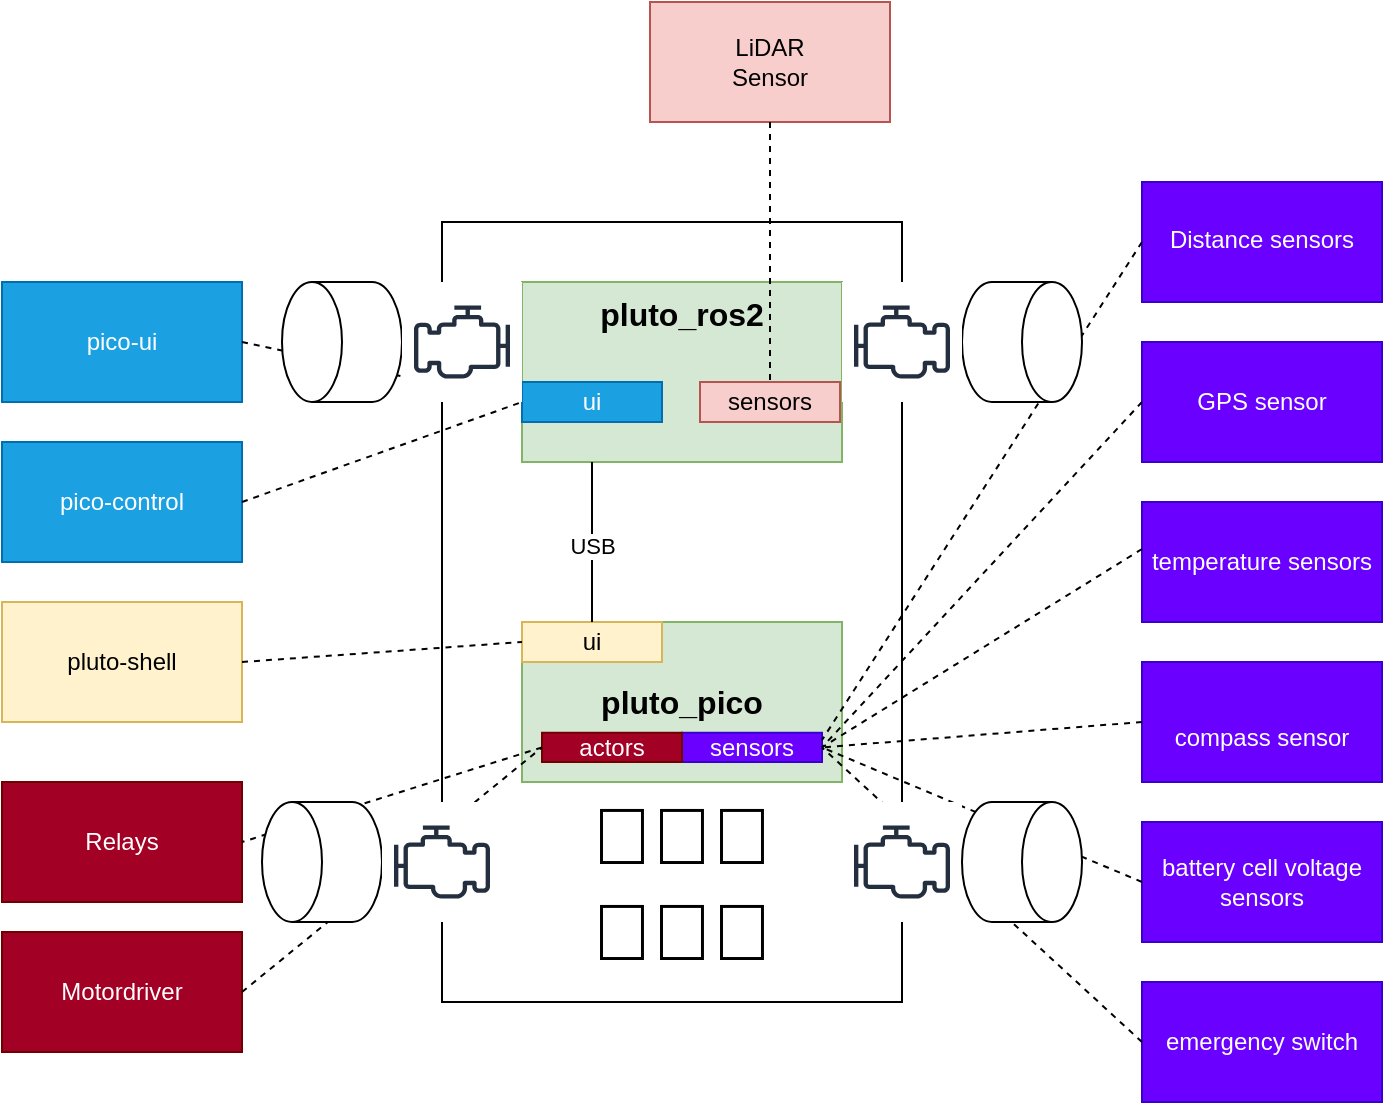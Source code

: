 <mxfile version="22.1.16" type="device" pages="3">
  <diagram id="RZqVPme7_Xb_XDqjze5_" name="Pluto_ros2">
    <mxGraphModel dx="1134" dy="741" grid="1" gridSize="10" guides="1" tooltips="1" connect="1" arrows="1" fold="1" page="1" pageScale="1" pageWidth="827" pageHeight="1169" math="0" shadow="0">
      <root>
        <mxCell id="0" />
        <mxCell id="1" parent="0" />
        <mxCell id="TRmZhjdTjW8bCLBuilyp-30" value="" style="rounded=0;whiteSpace=wrap;html=1;" parent="1" vertex="1">
          <mxGeometry x="250" y="230" width="230" height="390" as="geometry" />
        </mxCell>
        <mxCell id="5rPFq5SHHMhZ_AkS_OnG-9" value="&lt;span style=&quot;text-align: left; font-size: 40px;&quot;&gt;🍺&lt;/span&gt;&lt;span style=&quot;text-align: left; font-size: 40px;&quot;&gt;🍺&lt;/span&gt;&lt;span style=&quot;text-align: left; font-size: 40px;&quot;&gt;🍺&lt;br style=&quot;font-size: 40px;&quot;&gt;&lt;/span&gt;&lt;span style=&quot;text-align: left; font-size: 40px;&quot;&gt;🍺&lt;/span&gt;&lt;span style=&quot;text-align: left; font-size: 40px;&quot;&gt;🍺&lt;/span&gt;&lt;span style=&quot;text-align: left; font-size: 40px;&quot;&gt;🍺&lt;/span&gt;&lt;span style=&quot;text-align: left; font-size: 40px;&quot;&gt;&lt;br style=&quot;font-size: 40px;&quot;&gt;&lt;/span&gt;" style="text;html=1;strokeColor=none;fillColor=none;align=center;verticalAlign=middle;whiteSpace=wrap;rounded=0;fontSize=40;" parent="1" vertex="1">
          <mxGeometry x="290" y="510" width="160" height="100" as="geometry" />
        </mxCell>
        <mxCell id="TRmZhjdTjW8bCLBuilyp-7" value="" style="group;fillColor=#a20025;fontColor=#ffffff;strokeColor=#6F0000;" parent="1" vertex="1" connectable="0">
          <mxGeometry x="290" y="430" width="160" height="80" as="geometry" />
        </mxCell>
        <mxCell id="TRmZhjdTjW8bCLBuilyp-2" value="&lt;b&gt;&lt;font style=&quot;font-size: 16px&quot;&gt;pluto_pico&lt;/font&gt;&lt;/b&gt;" style="rounded=0;whiteSpace=wrap;html=1;fontSize=12;fillColor=#d5e8d4;strokeColor=#82b366;verticalAlign=middle;" parent="TRmZhjdTjW8bCLBuilyp-7" vertex="1">
          <mxGeometry width="160" height="80" as="geometry" />
        </mxCell>
        <mxCell id="TRmZhjdTjW8bCLBuilyp-4" value="sensors" style="rounded=0;whiteSpace=wrap;html=1;fontSize=12;fillColor=#6a00ff;strokeColor=#3700CC;fontColor=#ffffff;" parent="TRmZhjdTjW8bCLBuilyp-7" vertex="1">
          <mxGeometry x="80" y="55.38" width="70" height="14.62" as="geometry" />
        </mxCell>
        <mxCell id="TRmZhjdTjW8bCLBuilyp-5" value="actors" style="rounded=0;whiteSpace=wrap;html=1;fontSize=12;fillColor=#a20025;fontColor=#ffffff;strokeColor=#6F0000;" parent="TRmZhjdTjW8bCLBuilyp-7" vertex="1">
          <mxGeometry x="10" y="55.38" width="70" height="14.62" as="geometry" />
        </mxCell>
        <mxCell id="TRmZhjdTjW8bCLBuilyp-6" value="&lt;font style=&quot;font-size: 12px;&quot;&gt;ui&lt;/font&gt;" style="rounded=0;whiteSpace=wrap;html=1;fontSize=12;fillColor=#fff2cc;strokeColor=#d6b656;" parent="TRmZhjdTjW8bCLBuilyp-7" vertex="1">
          <mxGeometry width="70" height="20" as="geometry" />
        </mxCell>
        <mxCell id="TRmZhjdTjW8bCLBuilyp-8" value="" style="group;fillColor=#d5e8d4;strokeColor=#82b366;fontStyle=1" parent="1" vertex="1" connectable="0">
          <mxGeometry x="290" y="260" width="160" height="90" as="geometry" />
        </mxCell>
        <mxCell id="TRmZhjdTjW8bCLBuilyp-18" value="" style="group;fillColor=#fff2cc;strokeColor=#d6b656;container=0;" parent="TRmZhjdTjW8bCLBuilyp-8" vertex="1" connectable="0">
          <mxGeometry width="160" height="90" as="geometry" />
        </mxCell>
        <mxCell id="TRmZhjdTjW8bCLBuilyp-9" value="&lt;b&gt;&lt;font style=&quot;font-size: 16px&quot;&gt;pluto_ros2&lt;/font&gt;&lt;/b&gt;" style="rounded=0;whiteSpace=wrap;html=1;fontSize=12;fillColor=#d5e8d4;strokeColor=#82b366;verticalAlign=top;" parent="TRmZhjdTjW8bCLBuilyp-8" vertex="1">
          <mxGeometry width="160" height="90" as="geometry" />
        </mxCell>
        <mxCell id="TRmZhjdTjW8bCLBuilyp-33" value="sensors" style="rounded=0;whiteSpace=wrap;html=1;fontSize=12;fillColor=#f8cecc;strokeColor=#b85450;" parent="TRmZhjdTjW8bCLBuilyp-8" vertex="1">
          <mxGeometry x="89" y="50" width="70" height="20" as="geometry" />
        </mxCell>
        <mxCell id="REasipkUgH7cC87MKfFd-16" value="ui" style="rounded=0;whiteSpace=wrap;html=1;fontSize=12;fillColor=#1ba1e2;strokeColor=#006EAF;fontColor=#ffffff;" vertex="1" parent="TRmZhjdTjW8bCLBuilyp-8">
          <mxGeometry y="50" width="70" height="20" as="geometry" />
        </mxCell>
        <mxCell id="TRmZhjdTjW8bCLBuilyp-19" value="LiDAR&lt;br&gt;Sensor" style="rounded=0;whiteSpace=wrap;html=1;fillColor=#f8cecc;strokeColor=#b85450;" parent="1" vertex="1">
          <mxGeometry x="354" y="120" width="120" height="60" as="geometry" />
        </mxCell>
        <mxCell id="TRmZhjdTjW8bCLBuilyp-20" value="&lt;br&gt;Distance sensors&lt;br&gt;&lt;h1 class=&quot;product-meta__title heading h1&quot;&gt;&lt;/h1&gt;" style="rounded=0;whiteSpace=wrap;html=1;fillColor=#6a00ff;strokeColor=#3700CC;fontColor=#ffffff;" parent="1" vertex="1">
          <mxGeometry x="600" y="210" width="120" height="60" as="geometry" />
        </mxCell>
        <mxCell id="TRmZhjdTjW8bCLBuilyp-21" value="GPS sensor" style="rounded=0;whiteSpace=wrap;html=1;fillColor=#6a00ff;strokeColor=#3700CC;fontColor=#ffffff;" parent="1" vertex="1">
          <mxGeometry x="600" y="290" width="120" height="60" as="geometry" />
        </mxCell>
        <mxCell id="TRmZhjdTjW8bCLBuilyp-28" value="Motordriver" style="rounded=0;whiteSpace=wrap;html=1;fillColor=#a20025;fontColor=#ffffff;strokeColor=#6F0000;" parent="1" vertex="1">
          <mxGeometry x="30" y="585" width="120" height="60" as="geometry" />
        </mxCell>
        <mxCell id="TRmZhjdTjW8bCLBuilyp-29" value="Relays" style="rounded=0;whiteSpace=wrap;html=1;fillColor=#a20025;fontColor=#ffffff;strokeColor=#6F0000;" parent="1" vertex="1">
          <mxGeometry x="30" y="510" width="120" height="60" as="geometry" />
        </mxCell>
        <mxCell id="TRmZhjdTjW8bCLBuilyp-34" value="" style="endArrow=none;html=1;rounded=0;entryX=0.5;entryY=1;entryDx=0;entryDy=0;exitX=0.5;exitY=0;exitDx=0;exitDy=0;" parent="1" source="TRmZhjdTjW8bCLBuilyp-6" edge="1">
          <mxGeometry width="50" height="50" relative="1" as="geometry">
            <mxPoint x="300" y="420" as="sourcePoint" />
            <mxPoint x="325" y="350" as="targetPoint" />
          </mxGeometry>
        </mxCell>
        <mxCell id="TRmZhjdTjW8bCLBuilyp-35" value="USB" style="edgeLabel;html=1;align=center;verticalAlign=middle;resizable=0;points=[];" parent="TRmZhjdTjW8bCLBuilyp-34" vertex="1" connectable="0">
          <mxGeometry x="-0.036" relative="1" as="geometry">
            <mxPoint as="offset" />
          </mxGeometry>
        </mxCell>
        <mxCell id="psMdx37U4cE-kUtsZewt-1" value="temperature sensors" style="rounded=0;whiteSpace=wrap;html=1;fillColor=#6a00ff;strokeColor=#3700CC;fontColor=#ffffff;" parent="1" vertex="1">
          <mxGeometry x="600" y="370" width="120" height="60" as="geometry" />
        </mxCell>
        <mxCell id="psMdx37U4cE-kUtsZewt-2" value="&lt;div class=&quot;line-block&quot;&gt;&lt;br&gt;&lt;div class=&quot;line&quot;&gt;compass sensor&lt;/div&gt;&lt;/div&gt;" style="rounded=0;whiteSpace=wrap;html=1;fillColor=#6a00ff;strokeColor=#3700CC;fontColor=#ffffff;" parent="1" vertex="1">
          <mxGeometry x="600" y="450" width="120" height="60" as="geometry" />
        </mxCell>
        <mxCell id="5dTpB9-kuWcR2jrkaszP-1" value="&lt;div class=&quot;line-block&quot;&gt;battery cell voltage sensors&lt;/div&gt;" style="rounded=0;whiteSpace=wrap;html=1;fillColor=#6a00ff;strokeColor=#3700CC;fontColor=#ffffff;" parent="1" vertex="1">
          <mxGeometry x="600" y="530" width="120" height="60" as="geometry" />
        </mxCell>
        <mxCell id="69OSMmXlwMpQ_DMsJGBH-1" value="&lt;div class=&quot;line-block&quot;&gt;emergency switch&lt;/div&gt;" style="rounded=0;whiteSpace=wrap;html=1;fillColor=#6a00ff;strokeColor=#3700CC;fontColor=#ffffff;" parent="1" vertex="1">
          <mxGeometry x="600" y="610" width="120" height="60" as="geometry" />
        </mxCell>
        <mxCell id="REasipkUgH7cC87MKfFd-1" value="" style="endArrow=none;html=1;rounded=0;exitX=0;exitY=0.5;exitDx=0;exitDy=0;entryX=1;entryY=0.5;entryDx=0;entryDy=0;dashed=1;" edge="1" parent="1" source="TRmZhjdTjW8bCLBuilyp-5" target="TRmZhjdTjW8bCLBuilyp-29">
          <mxGeometry width="50" height="50" relative="1" as="geometry">
            <mxPoint x="380" y="500" as="sourcePoint" />
            <mxPoint x="430" y="450" as="targetPoint" />
          </mxGeometry>
        </mxCell>
        <mxCell id="REasipkUgH7cC87MKfFd-2" value="" style="endArrow=none;html=1;rounded=0;exitX=1;exitY=0.5;exitDx=0;exitDy=0;entryX=0;entryY=0.5;entryDx=0;entryDy=0;dashed=1;" edge="1" parent="1" source="TRmZhjdTjW8bCLBuilyp-28" target="TRmZhjdTjW8bCLBuilyp-5">
          <mxGeometry width="50" height="50" relative="1" as="geometry">
            <mxPoint x="380" y="500" as="sourcePoint" />
            <mxPoint x="430" y="450" as="targetPoint" />
          </mxGeometry>
        </mxCell>
        <mxCell id="REasipkUgH7cC87MKfFd-3" value="" style="endArrow=none;html=1;rounded=0;entryX=1;entryY=0.5;entryDx=0;entryDy=0;exitX=0;exitY=0.5;exitDx=0;exitDy=0;dashed=1;" edge="1" parent="1" source="69OSMmXlwMpQ_DMsJGBH-1" target="TRmZhjdTjW8bCLBuilyp-4">
          <mxGeometry width="50" height="50" relative="1" as="geometry">
            <mxPoint x="380" y="500" as="sourcePoint" />
            <mxPoint x="430" y="450" as="targetPoint" />
          </mxGeometry>
        </mxCell>
        <mxCell id="REasipkUgH7cC87MKfFd-4" value="" style="endArrow=none;html=1;rounded=0;entryX=1;entryY=0.5;entryDx=0;entryDy=0;exitX=0;exitY=0.5;exitDx=0;exitDy=0;dashed=1;" edge="1" parent="1" source="5dTpB9-kuWcR2jrkaszP-1" target="TRmZhjdTjW8bCLBuilyp-4">
          <mxGeometry width="50" height="50" relative="1" as="geometry">
            <mxPoint x="610" y="650" as="sourcePoint" />
            <mxPoint x="450" y="503" as="targetPoint" />
          </mxGeometry>
        </mxCell>
        <mxCell id="REasipkUgH7cC87MKfFd-5" value="" style="endArrow=none;html=1;rounded=0;entryX=1;entryY=0.5;entryDx=0;entryDy=0;exitX=0;exitY=0.5;exitDx=0;exitDy=0;dashed=1;" edge="1" parent="1" source="psMdx37U4cE-kUtsZewt-2" target="TRmZhjdTjW8bCLBuilyp-4">
          <mxGeometry width="50" height="50" relative="1" as="geometry">
            <mxPoint x="610" y="570" as="sourcePoint" />
            <mxPoint x="450" y="503" as="targetPoint" />
          </mxGeometry>
        </mxCell>
        <mxCell id="REasipkUgH7cC87MKfFd-6" value="" style="endArrow=none;html=1;rounded=0;entryX=1;entryY=0.5;entryDx=0;entryDy=0;exitX=0;exitY=0.5;exitDx=0;exitDy=0;dashed=1;" edge="1" parent="1" target="TRmZhjdTjW8bCLBuilyp-4">
          <mxGeometry width="50" height="50" relative="1" as="geometry">
            <mxPoint x="600" y="393.5" as="sourcePoint" />
            <mxPoint x="440" y="406.5" as="targetPoint" />
          </mxGeometry>
        </mxCell>
        <mxCell id="REasipkUgH7cC87MKfFd-7" value="" style="endArrow=none;html=1;rounded=0;entryX=1;entryY=0.5;entryDx=0;entryDy=0;exitX=0;exitY=0.5;exitDx=0;exitDy=0;dashed=1;" edge="1" parent="1" source="TRmZhjdTjW8bCLBuilyp-21" target="TRmZhjdTjW8bCLBuilyp-4">
          <mxGeometry width="50" height="50" relative="1" as="geometry">
            <mxPoint x="590" y="350" as="sourcePoint" />
            <mxPoint x="430" y="363" as="targetPoint" />
          </mxGeometry>
        </mxCell>
        <mxCell id="REasipkUgH7cC87MKfFd-8" value="" style="endArrow=none;html=1;rounded=0;entryX=1;entryY=0.25;entryDx=0;entryDy=0;exitX=0;exitY=0.5;exitDx=0;exitDy=0;dashed=1;" edge="1" parent="1" source="TRmZhjdTjW8bCLBuilyp-20" target="TRmZhjdTjW8bCLBuilyp-4">
          <mxGeometry width="50" height="50" relative="1" as="geometry">
            <mxPoint x="590" y="240" as="sourcePoint" />
            <mxPoint x="430" y="253" as="targetPoint" />
          </mxGeometry>
        </mxCell>
        <mxCell id="REasipkUgH7cC87MKfFd-10" value="pico-control" style="rounded=0;whiteSpace=wrap;html=1;fillColor=#1ba1e2;fontColor=#ffffff;strokeColor=#006EAF;" vertex="1" parent="1">
          <mxGeometry x="30" y="340" width="120" height="60" as="geometry" />
        </mxCell>
        <mxCell id="REasipkUgH7cC87MKfFd-11" value="pico-ui" style="rounded=0;whiteSpace=wrap;html=1;fillColor=#1ba1e2;fontColor=#ffffff;strokeColor=#006EAF;" vertex="1" parent="1">
          <mxGeometry x="30" y="260" width="120" height="60" as="geometry" />
        </mxCell>
        <mxCell id="TRmZhjdTjW8bCLBuilyp-27" value="" style="group" parent="1" vertex="1" connectable="0">
          <mxGeometry x="450" y="260" width="120" height="60" as="geometry" />
        </mxCell>
        <mxCell id="5rPFq5SHHMhZ_AkS_OnG-5" value="" style="shape=cylinder3;whiteSpace=wrap;html=1;boundedLbl=1;backgroundOutline=1;size=15;rotation=90;" parent="TRmZhjdTjW8bCLBuilyp-27" vertex="1">
          <mxGeometry x="60" width="60" height="60" as="geometry" />
        </mxCell>
        <mxCell id="5rPFq5SHHMhZ_AkS_OnG-14" value="" style="sketch=0;outlineConnect=0;fontColor=#232F3E;gradientColor=none;strokeColor=#232F3E;fillColor=#ffffff;dashed=0;verticalLabelPosition=bottom;verticalAlign=top;align=center;html=1;fontSize=12;fontStyle=0;aspect=fixed;shape=mxgraph.aws4.resourceIcon;resIcon=mxgraph.aws4.emr_engine;" parent="TRmZhjdTjW8bCLBuilyp-27" vertex="1">
          <mxGeometry width="60" height="60" as="geometry" />
        </mxCell>
        <mxCell id="TRmZhjdTjW8bCLBuilyp-24" value="" style="group" parent="1" vertex="1" connectable="0">
          <mxGeometry x="450" y="520" width="120" height="60" as="geometry" />
        </mxCell>
        <mxCell id="5rPFq5SHHMhZ_AkS_OnG-15" value="" style="sketch=0;outlineConnect=0;fontColor=#232F3E;gradientColor=none;strokeColor=#232F3E;fillColor=#ffffff;dashed=0;verticalLabelPosition=bottom;verticalAlign=top;align=center;html=1;fontSize=12;fontStyle=0;aspect=fixed;shape=mxgraph.aws4.resourceIcon;resIcon=mxgraph.aws4.emr_engine;" parent="TRmZhjdTjW8bCLBuilyp-24" vertex="1">
          <mxGeometry width="60" height="60" as="geometry" />
        </mxCell>
        <mxCell id="5rPFq5SHHMhZ_AkS_OnG-4" value="" style="shape=cylinder3;whiteSpace=wrap;html=1;boundedLbl=1;backgroundOutline=1;size=15;rotation=90;" parent="TRmZhjdTjW8bCLBuilyp-24" vertex="1">
          <mxGeometry x="60" width="60" height="60" as="geometry" />
        </mxCell>
        <mxCell id="TRmZhjdTjW8bCLBuilyp-25" value="" style="group" parent="1" vertex="1" connectable="0">
          <mxGeometry x="160" y="520" width="120" height="60" as="geometry" />
        </mxCell>
        <mxCell id="5rPFq5SHHMhZ_AkS_OnG-6" value="" style="shape=cylinder3;whiteSpace=wrap;html=1;boundedLbl=1;backgroundOutline=1;size=15;rotation=-90;" parent="TRmZhjdTjW8bCLBuilyp-25" vertex="1">
          <mxGeometry width="60" height="60" as="geometry" />
        </mxCell>
        <mxCell id="5rPFq5SHHMhZ_AkS_OnG-17" value="" style="sketch=0;outlineConnect=0;fontColor=#232F3E;gradientColor=none;strokeColor=#232F3E;fillColor=#ffffff;dashed=0;verticalLabelPosition=bottom;verticalAlign=top;align=center;html=1;fontSize=12;fontStyle=0;aspect=fixed;shape=mxgraph.aws4.resourceIcon;resIcon=mxgraph.aws4.emr_engine;" parent="TRmZhjdTjW8bCLBuilyp-25" vertex="1">
          <mxGeometry x="60" width="60" height="60" as="geometry" />
        </mxCell>
        <mxCell id="REasipkUgH7cC87MKfFd-17" value="" style="endArrow=none;html=1;rounded=0;entryX=0;entryY=0.5;entryDx=0;entryDy=0;exitX=1;exitY=0.5;exitDx=0;exitDy=0;dashed=1;" edge="1" parent="1" source="REasipkUgH7cC87MKfFd-11" target="REasipkUgH7cC87MKfFd-16">
          <mxGeometry width="50" height="50" relative="1" as="geometry">
            <mxPoint x="610" y="250" as="sourcePoint" />
            <mxPoint x="450" y="499" as="targetPoint" />
          </mxGeometry>
        </mxCell>
        <mxCell id="REasipkUgH7cC87MKfFd-18" value="" style="endArrow=none;html=1;rounded=0;exitX=1;exitY=0.5;exitDx=0;exitDy=0;dashed=1;" edge="1" parent="1" source="REasipkUgH7cC87MKfFd-10">
          <mxGeometry width="50" height="50" relative="1" as="geometry">
            <mxPoint x="160" y="300" as="sourcePoint" />
            <mxPoint x="290" y="320" as="targetPoint" />
          </mxGeometry>
        </mxCell>
        <mxCell id="TRmZhjdTjW8bCLBuilyp-26" value="" style="group" parent="1" vertex="1" connectable="0">
          <mxGeometry x="170" y="260" width="120" height="60" as="geometry" />
        </mxCell>
        <mxCell id="5rPFq5SHHMhZ_AkS_OnG-7" value="" style="shape=cylinder3;whiteSpace=wrap;html=1;boundedLbl=1;backgroundOutline=1;size=15;rotation=-90;" parent="TRmZhjdTjW8bCLBuilyp-26" vertex="1">
          <mxGeometry width="60" height="60" as="geometry" />
        </mxCell>
        <mxCell id="5rPFq5SHHMhZ_AkS_OnG-16" value="" style="sketch=0;outlineConnect=0;fontColor=#232F3E;gradientColor=none;strokeColor=#232F3E;fillColor=#ffffff;dashed=0;verticalLabelPosition=bottom;verticalAlign=top;align=center;html=1;fontSize=12;fontStyle=0;aspect=fixed;shape=mxgraph.aws4.resourceIcon;resIcon=mxgraph.aws4.emr_engine;flipH=1;" parent="TRmZhjdTjW8bCLBuilyp-26" vertex="1">
          <mxGeometry x="60" width="60" height="60" as="geometry" />
        </mxCell>
        <mxCell id="REasipkUgH7cC87MKfFd-20" value="" style="endArrow=none;html=1;rounded=0;entryX=0.5;entryY=0;entryDx=0;entryDy=0;exitX=0.5;exitY=1;exitDx=0;exitDy=0;dashed=1;" edge="1" parent="1" source="TRmZhjdTjW8bCLBuilyp-19" target="TRmZhjdTjW8bCLBuilyp-33">
          <mxGeometry width="50" height="50" relative="1" as="geometry">
            <mxPoint x="610" y="250" as="sourcePoint" />
            <mxPoint x="450" y="499" as="targetPoint" />
          </mxGeometry>
        </mxCell>
        <mxCell id="Wie45NVsPt5okNpPIhMb-1" value="pluto-shell" style="rounded=0;whiteSpace=wrap;html=1;fillColor=#fff2cc;strokeColor=#d6b656;" vertex="1" parent="1">
          <mxGeometry x="30" y="420" width="120" height="60" as="geometry" />
        </mxCell>
        <mxCell id="Wie45NVsPt5okNpPIhMb-2" value="" style="endArrow=none;html=1;rounded=0;exitX=1;exitY=0.5;exitDx=0;exitDy=0;dashed=1;entryX=0;entryY=0.5;entryDx=0;entryDy=0;" edge="1" parent="1" source="Wie45NVsPt5okNpPIhMb-1" target="TRmZhjdTjW8bCLBuilyp-6">
          <mxGeometry width="50" height="50" relative="1" as="geometry">
            <mxPoint x="160" y="380" as="sourcePoint" />
            <mxPoint x="300" y="330" as="targetPoint" />
          </mxGeometry>
        </mxCell>
      </root>
    </mxGraphModel>
  </diagram>
  <diagram id="41kUIDO-QM_qySBIbVan" name="Pluto-pico">
    <mxGraphModel dx="1134" dy="741" grid="1" gridSize="10" guides="1" tooltips="1" connect="1" arrows="1" fold="1" page="1" pageScale="1" pageWidth="827" pageHeight="1169" math="0" shadow="0">
      <root>
        <mxCell id="8L-V3NRQOgfinrlIxKCG-0" />
        <mxCell id="8L-V3NRQOgfinrlIxKCG-1" parent="8L-V3NRQOgfinrlIxKCG-0" />
        <mxCell id="_WS15pqhTnYQ3-gDGavn-2" value="" style="rounded=0;whiteSpace=wrap;html=1;fontSize=12;fillColor=#d5e8d4;strokeColor=#82b366;verticalAlign=middle;" parent="8L-V3NRQOgfinrlIxKCG-1" vertex="1">
          <mxGeometry x="240" y="300" width="240" height="530" as="geometry" />
        </mxCell>
        <mxCell id="_WS15pqhTnYQ3-gDGavn-16" value="&lt;b&gt;&lt;font style=&quot;font-size: 16px;&quot;&gt;pluto-pico&lt;/font&gt;&lt;/b&gt;" style="text;html=1;strokeColor=none;fillColor=none;align=center;verticalAlign=middle;whiteSpace=wrap;rounded=0;" parent="8L-V3NRQOgfinrlIxKCG-1" vertex="1">
          <mxGeometry x="320" y="320" width="80" height="30" as="geometry" />
        </mxCell>
        <mxCell id="_WS15pqhTnYQ3-gDGavn-3" value="sensors" style="rounded=0;whiteSpace=wrap;html=1;fontSize=12;fillColor=#6a00ff;strokeColor=#3700CC;fontColor=#ffffff;" parent="8L-V3NRQOgfinrlIxKCG-1" vertex="1">
          <mxGeometry x="360" y="360" width="120" height="30" as="geometry" />
        </mxCell>
        <mxCell id="_WS15pqhTnYQ3-gDGavn-4" value="actors" style="rounded=0;whiteSpace=wrap;html=1;fontSize=12;fillColor=#a20025;fontColor=#ffffff;strokeColor=#6F0000;" parent="8L-V3NRQOgfinrlIxKCG-1" vertex="1">
          <mxGeometry x="240" y="360" width="120" height="30" as="geometry" />
        </mxCell>
        <mxCell id="_WS15pqhTnYQ3-gDGavn-5" value="&lt;font style=&quot;font-size: 12px;&quot;&gt;pluto-shell&lt;/font&gt;" style="rounded=0;whiteSpace=wrap;html=1;fontSize=12;fillColor=#fff2cc;strokeColor=#d6b656;" parent="8L-V3NRQOgfinrlIxKCG-1" vertex="1">
          <mxGeometry x="240" y="300" width="240" height="20" as="geometry" />
        </mxCell>
        <mxCell id="BrmGGBR9m1o5ScdEVOIE-0" value="&lt;br&gt;Distance sensors&lt;br&gt;&lt;h1 class=&quot;product-meta__title heading h1&quot;&gt;&lt;/h1&gt;" style="rounded=0;whiteSpace=wrap;html=1;fillColor=#6a00ff;strokeColor=#3700CC;fontColor=#ffffff;" vertex="1" parent="8L-V3NRQOgfinrlIxKCG-1">
          <mxGeometry x="360" y="400" width="120" height="60" as="geometry" />
        </mxCell>
        <mxCell id="BrmGGBR9m1o5ScdEVOIE-1" value="GPS sensor" style="rounded=0;whiteSpace=wrap;html=1;fillColor=#6a00ff;strokeColor=#3700CC;fontColor=#ffffff;" vertex="1" parent="8L-V3NRQOgfinrlIxKCG-1">
          <mxGeometry x="360" y="470" width="120" height="60" as="geometry" />
        </mxCell>
        <mxCell id="BrmGGBR9m1o5ScdEVOIE-2" value="temperature sensors" style="rounded=0;whiteSpace=wrap;html=1;fillColor=#6a00ff;strokeColor=#3700CC;fontColor=#ffffff;" vertex="1" parent="8L-V3NRQOgfinrlIxKCG-1">
          <mxGeometry x="360" y="540" width="120" height="60" as="geometry" />
        </mxCell>
        <mxCell id="BrmGGBR9m1o5ScdEVOIE-3" value="&lt;div class=&quot;line-block&quot;&gt;&lt;br&gt;&lt;div class=&quot;line&quot;&gt;compass sensor&lt;/div&gt;&lt;/div&gt;" style="rounded=0;whiteSpace=wrap;html=1;fillColor=#6a00ff;strokeColor=#3700CC;fontColor=#ffffff;" vertex="1" parent="8L-V3NRQOgfinrlIxKCG-1">
          <mxGeometry x="360" y="610" width="120" height="60" as="geometry" />
        </mxCell>
        <mxCell id="BrmGGBR9m1o5ScdEVOIE-4" value="&lt;div class=&quot;line-block&quot;&gt;battery cell voltage sensors&lt;/div&gt;" style="rounded=0;whiteSpace=wrap;html=1;fillColor=#6a00ff;strokeColor=#3700CC;fontColor=#ffffff;" vertex="1" parent="8L-V3NRQOgfinrlIxKCG-1">
          <mxGeometry x="360" y="680" width="120" height="60" as="geometry" />
        </mxCell>
        <mxCell id="BrmGGBR9m1o5ScdEVOIE-5" value="&lt;div class=&quot;line-block&quot;&gt;emergency switch&lt;/div&gt;" style="rounded=0;whiteSpace=wrap;html=1;fillColor=#6a00ff;strokeColor=#3700CC;fontColor=#ffffff;" vertex="1" parent="8L-V3NRQOgfinrlIxKCG-1">
          <mxGeometry x="360" y="750" width="120" height="60" as="geometry" />
        </mxCell>
        <mxCell id="Lj0VSimBWWYnrL5_jYLl-0" value="Motordriver" style="rounded=0;whiteSpace=wrap;html=1;fillColor=#a20025;fontColor=#ffffff;strokeColor=#6F0000;" vertex="1" parent="8L-V3NRQOgfinrlIxKCG-1">
          <mxGeometry x="240" y="470" width="120" height="60" as="geometry" />
        </mxCell>
        <mxCell id="Lj0VSimBWWYnrL5_jYLl-1" value="Relays" style="rounded=0;whiteSpace=wrap;html=1;fillColor=#a20025;fontColor=#ffffff;strokeColor=#6F0000;" vertex="1" parent="8L-V3NRQOgfinrlIxKCG-1">
          <mxGeometry x="240" y="400" width="120" height="60" as="geometry" />
        </mxCell>
      </root>
    </mxGraphModel>
  </diagram>
  <diagram id="YZ9-jWmBx8GPfeqzdcmX" name="Pluto-ros2">
    <mxGraphModel dx="794" dy="519" grid="1" gridSize="10" guides="1" tooltips="1" connect="1" arrows="1" fold="1" page="1" pageScale="1" pageWidth="850" pageHeight="1100" math="0" shadow="0">
      <root>
        <mxCell id="0" />
        <mxCell id="1" parent="0" />
        <mxCell id="ryIiFbcyw4XJLafh-U_w-1" value="" style="rounded=0;whiteSpace=wrap;html=1;fontSize=12;fillColor=#d5e8d4;strokeColor=#82b366;verticalAlign=middle;" vertex="1" parent="1">
          <mxGeometry x="240" y="300" width="240" height="190" as="geometry" />
        </mxCell>
        <mxCell id="ryIiFbcyw4XJLafh-U_w-2" value="&lt;b&gt;&lt;font style=&quot;font-size: 16px;&quot;&gt;pluto-pico&lt;/font&gt;&lt;/b&gt;" style="text;html=1;strokeColor=none;fillColor=none;align=center;verticalAlign=middle;whiteSpace=wrap;rounded=0;" vertex="1" parent="1">
          <mxGeometry x="320" y="320" width="80" height="30" as="geometry" />
        </mxCell>
        <mxCell id="ryIiFbcyw4XJLafh-U_w-3" value="sensors" style="rounded=0;whiteSpace=wrap;html=1;fontSize=12;fillColor=#f8cecc;strokeColor=#b85450;" vertex="1" parent="1">
          <mxGeometry x="360" y="360" width="120" height="30" as="geometry" />
        </mxCell>
        <mxCell id="ryIiFbcyw4XJLafh-U_w-5" value="pico-ui" style="rounded=0;whiteSpace=wrap;html=1;fontSize=12;fillColor=#1ba1e2;strokeColor=#006EAF;fontColor=#ffffff;" vertex="1" parent="1">
          <mxGeometry x="240" y="300" width="240" height="20" as="geometry" />
        </mxCell>
        <mxCell id="y3seaCLnwoT28ueG9eCo-1" value="LiDAR&lt;br&gt;Sensor" style="rounded=0;whiteSpace=wrap;html=1;fillColor=#f8cecc;strokeColor=#b85450;" vertex="1" parent="1">
          <mxGeometry x="360" y="400" width="120" height="60" as="geometry" />
        </mxCell>
        <mxCell id="r66393VkuLkoLZTGS1ii-1" value="pico-control" style="rounded=0;whiteSpace=wrap;html=1;fontSize=12;fillColor=#1ba1e2;strokeColor=#006EAF;fontColor=#ffffff;" vertex="1" parent="1">
          <mxGeometry x="240" y="470" width="240" height="20" as="geometry" />
        </mxCell>
      </root>
    </mxGraphModel>
  </diagram>
</mxfile>
